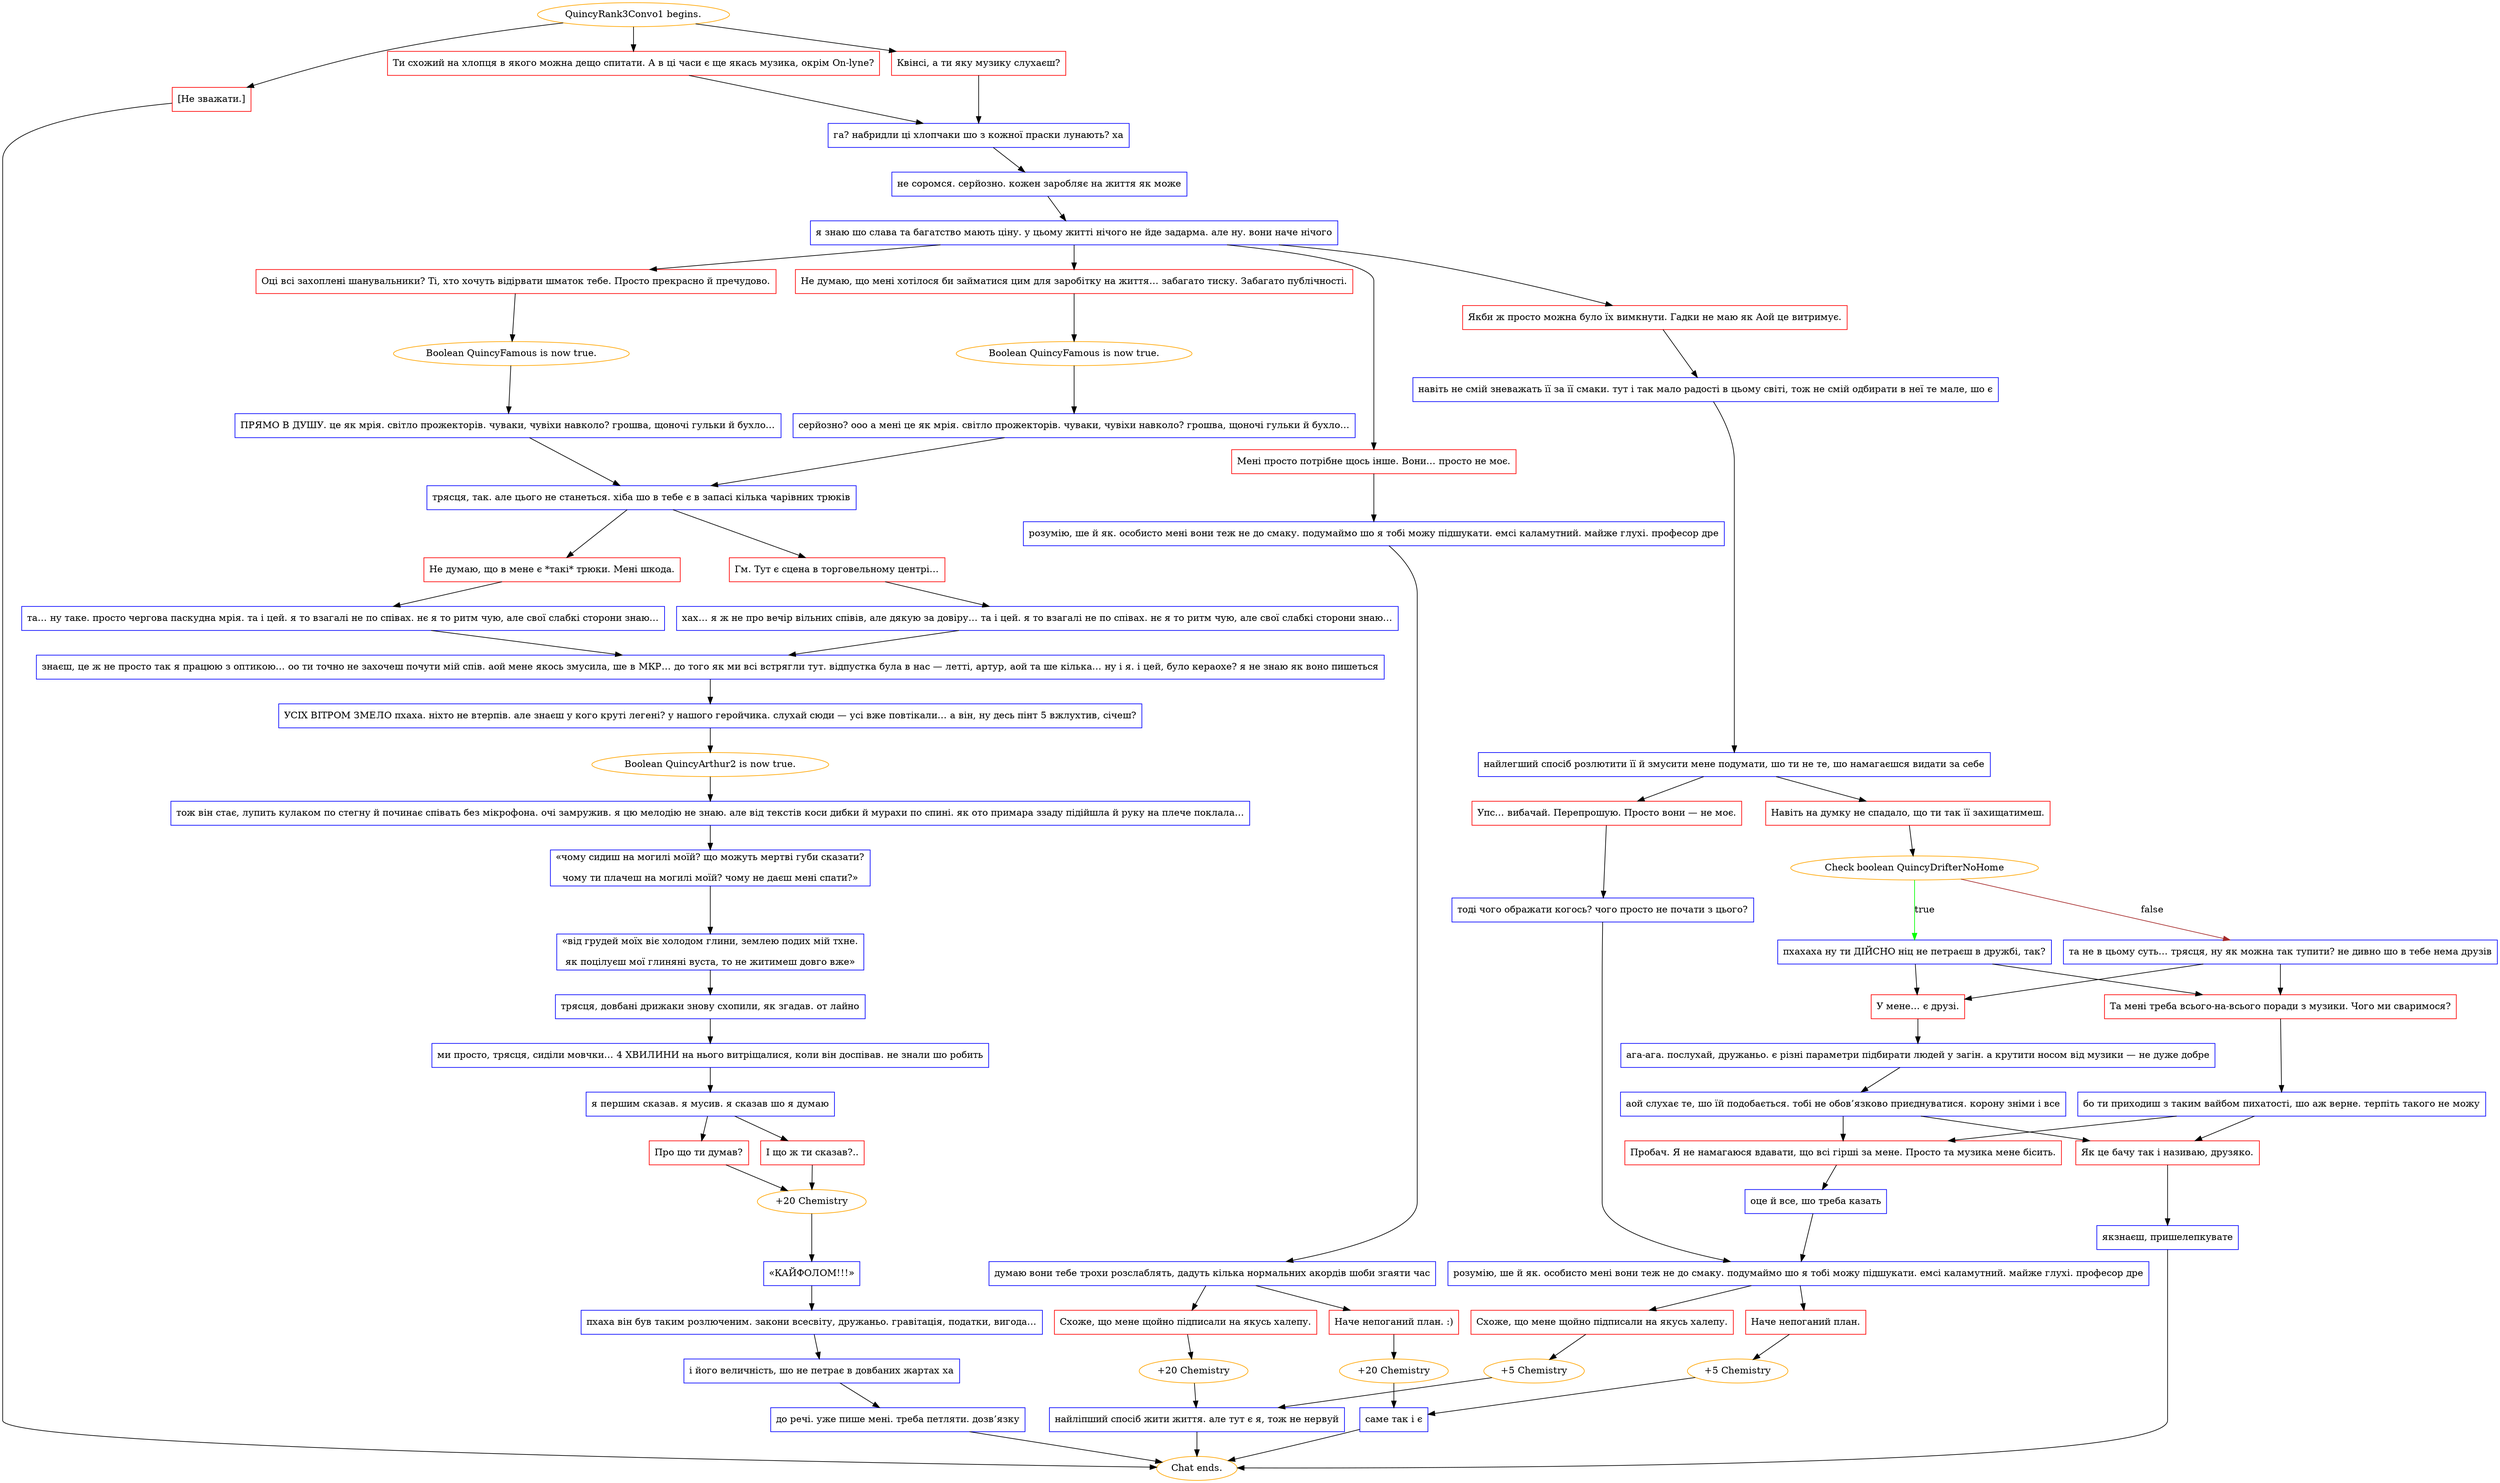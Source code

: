 digraph {
	"QuincyRank3Convo1 begins." [color=orange];
		"QuincyRank3Convo1 begins." -> j211120457;
		"QuincyRank3Convo1 begins." -> j3390546584;
		"QuincyRank3Convo1 begins." -> j2787749540;
	j211120457 [label="Ти схожий на хлопця в якого можна дещо спитати. А в ці часи є ще якась музика, окрім On-lyne?",shape=box,color=red];
		j211120457 -> j3017885944;
	j3390546584 [label="Квінсі, а ти яку музику слухаєш?",shape=box,color=red];
		j3390546584 -> j3017885944;
	j2787749540 [label="[Не зважати.]",shape=box,color=red];
		j2787749540 -> "Chat ends.";
	j3017885944 [label="га? набридли ці хлопчаки шо з кожної праски лунають? ха",shape=box,color=blue];
		j3017885944 -> j4167386305;
	"Chat ends." [color=orange];
	j4167386305 [label="не соромся. серйозно. кожен заробляє на життя як може",shape=box,color=blue];
		j4167386305 -> j3260796416;
	j3260796416 [label="я знаю шо слава та багатство мають ціну. у цьому житті нічого не йде задарма. але ну. вони наче нічого",shape=box,color=blue];
		j3260796416 -> j2589133565;
		j3260796416 -> j2479551693;
		j3260796416 -> j3742667167;
		j3260796416 -> j2175506606;
	j2589133565 [label="Мені просто потрібне щось інше. Вони… просто не моє.",shape=box,color=red];
		j2589133565 -> j2987741852;
	j2479551693 [label="Не думаю, що мені хотілося би займатися цим для заробітку на життя… забагато тиску. Забагато публічності.",shape=box,color=red];
		j2479551693 -> j2101407014;
	j3742667167 [label="Оці всі захоплені шанувальники? Ті, хто хочуть відірвати шматок тебе. Просто прекрасно й пречудово.",shape=box,color=red];
		j3742667167 -> j227387171;
	j2175506606 [label="Якби ж просто можна було їх вимкнути. Гадки не маю як Аой це витримує.",shape=box,color=red];
		j2175506606 -> j291977750;
	j2987741852 [label="розумію, ше й як. особисто мені вони теж не до смаку. подумаймо шо я тобі можу підшукати. емсі каламутний. майже глухі. професор дре",shape=box,color=blue];
		j2987741852 -> j425045903;
	j2101407014 [label="Boolean QuincyFamous is now true.",color=orange];
		j2101407014 -> j4196669629;
	j227387171 [label="Boolean QuincyFamous is now true.",color=orange];
		j227387171 -> j489286120;
	j291977750 [label="навіть не смій зневажать її за її смаки. тут і так мало радості в цьому світі, тож не смій одбирати в неї те мале, шо є",shape=box,color=blue];
		j291977750 -> j2054621178;
	j425045903 [label="думаю вони тебе трохи розслаблять, дадуть кілька нормальних акордів шоби згаяти час",shape=box,color=blue];
		j425045903 -> j3661554872;
		j425045903 -> j1574173897;
	j4196669629 [label="серйозно? ооо а мені це як мрія. світло прожекторів. чуваки, чувіхи навколо? грошва, щоночі гульки й бухло…",shape=box,color=blue];
		j4196669629 -> j1975540030;
	j489286120 [label="ПРЯМО В ДУШУ. це як мрія. світло прожекторів. чуваки, чувіхи навколо? грошва, щоночі гульки й бухло…",shape=box,color=blue];
		j489286120 -> j1975540030;
	j2054621178 [label="найлегший спосіб розлютити її й змусити мене подумати, шо ти не те, шо намагаєшся видати за себе",shape=box,color=blue];
		j2054621178 -> j3334020405;
		j2054621178 -> j3419144418;
	j3661554872 [label="Наче непоганий план. :)",shape=box,color=red];
		j3661554872 -> j2160200963;
	j1574173897 [label="Схоже, що мене щойно підписали на якусь халепу.",shape=box,color=red];
		j1574173897 -> j1598292498;
	j1975540030 [label="трясця, так. але цього не станеться. хіба шо в тебе є в запасі кілька чарівних трюків",shape=box,color=blue];
		j1975540030 -> j3466164243;
		j1975540030 -> j3239493768;
	j3334020405 [label="Упс… вибачай. Перепрошую. Просто вони — не моє.",shape=box,color=red];
		j3334020405 -> j3662619182;
	j3419144418 [label="Навіть на думку не спадало, що ти так її захищатимеш.",shape=box,color=red];
		j3419144418 -> j3113415140;
	j2160200963 [label="+20 Chemistry",color=orange];
		j2160200963 -> j2508085748;
	j1598292498 [label="+20 Chemistry",color=orange];
		j1598292498 -> j1521139756;
	j3466164243 [label="Гм. Тут є сцена в торговельному центрі…",shape=box,color=red];
		j3466164243 -> j354274323;
	j3239493768 [label="Не думаю, що в мене є *такі* трюки. Мені шкода.",shape=box,color=red];
		j3239493768 -> j3171191486;
	j3662619182 [label="тоді чого ображати когось? чого просто не почати з цього?",shape=box,color=blue];
		j3662619182 -> j3650848571;
	j3113415140 [label="Check boolean QuincyDrifterNoHome",color=orange];
		j3113415140 -> j3831131783 [label=true,color=green];
		j3113415140 -> j1918001410 [label=false,color=brown];
	j2508085748 [label="саме так і є",shape=box,color=blue];
		j2508085748 -> "Chat ends.";
	j1521139756 [label="найліпший спосіб жити життя. але тут є я, тож не нервуй",shape=box,color=blue];
		j1521139756 -> "Chat ends.";
	j354274323 [label="хах… я ж не про вечір вільних співів, але дякую за довіру… та і цей. я то взагалі не по співах. нє я то ритм чую, але свої слабкі сторони знаю…",shape=box,color=blue];
		j354274323 -> j3448392591;
	j3171191486 [label="та… ну таке. просто чергова паскудна мрія. та і цей. я то взагалі не по співах. нє я то ритм чую, але свої слабкі сторони знаю…",shape=box,color=blue];
		j3171191486 -> j3448392591;
	j3650848571 [label="розумію, ше й як. особисто мені вони теж не до смаку. подумаймо шо я тобі можу підшукати. емсі каламутний. майже глухі. професор дре",shape=box,color=blue];
		j3650848571 -> j360042412;
		j3650848571 -> j1929234450;
	j3831131783 [label="пхахаха ну ти ДІЙСНО ніц не петраєш в дружбі, так?",shape=box,color=blue];
		j3831131783 -> j984472650;
		j3831131783 -> j3551601656;
	j1918001410 [label="та не в цьому суть… трясця, ну як можна так тупити? не дивно шо в тебе нема друзів",shape=box,color=blue];
		j1918001410 -> j984472650;
		j1918001410 -> j3551601656;
	j3448392591 [label="знаєш, це ж не просто так я працюю з оптикою… оо ти точно не захочеш почути мій спів. аой мене якось змусила, ше в МКР… до того як ми всі встрягли тут. відпустка була в нас — летті, артур, аой та ше кілька… ну і я. і цей, було кераохе? я не знаю як воно пишеться",shape=box,color=blue];
		j3448392591 -> j2520232817;
	j360042412 [label="Наче непоганий план.",shape=box,color=red];
		j360042412 -> j2960789865;
	j1929234450 [label="Схоже, що мене щойно підписали на якусь халепу.",shape=box,color=red];
		j1929234450 -> j301217559;
	j984472650 [label="У мене… є друзі.",shape=box,color=red];
		j984472650 -> j249224535;
	j3551601656 [label="Та мені треба всього-на-всього поради з музики. Чого ми сваримося?",shape=box,color=red];
		j3551601656 -> j1810651650;
	j2520232817 [label="УСІХ ВІТРОМ ЗМЕЛО пхаха. ніхто не втерпів. але знаєш у кого круті легені? у нашого геройчика. слухай сюди — усі вже повтікали… а він, ну десь пінт 5 вжлухтив, січеш?",shape=box,color=blue];
		j2520232817 -> j2473814726;
	j2960789865 [label="+5 Chemistry",color=orange];
		j2960789865 -> j2508085748;
	j301217559 [label="+5 Chemistry",color=orange];
		j301217559 -> j1521139756;
	j249224535 [label="ага-ага. послухай, дружаньо. є різні параметри підбирати людей у загін. а крутити носом від музики — не дуже добре",shape=box,color=blue];
		j249224535 -> j1570148066;
	j1810651650 [label="бо ти приходиш з таким вайбом пихатості, шо аж верне. терпіть такого не можу",shape=box,color=blue];
		j1810651650 -> j3959970626;
		j1810651650 -> j4092467957;
	j2473814726 [label="Boolean QuincyArthur2 is now true.",color=orange];
		j2473814726 -> j2281495087;
	j1570148066 [label="аой слухає те, шо їй подобається. тобі не обов’язково приєднуватися. корону зніми і все",shape=box,color=blue];
		j1570148066 -> j3959970626;
		j1570148066 -> j4092467957;
	j3959970626 [label="Пробач. Я не намагаюся вдавати, що всі гірші за мене. Просто та музика мене бісить.",shape=box,color=red];
		j3959970626 -> j2239332423;
	j4092467957 [label="Як це бачу так і називаю, друзяко.",shape=box,color=red];
		j4092467957 -> j2898980973;
	j2281495087 [label="тож він стає, лупить кулаком по стегну й починає співать без мікрофона. очі замружив. я цю мелодію не знаю. але від текстів коси дибки й мурахи по спині. як ото примара ззаду підійшла й руку на плече поклала…",shape=box,color=blue];
		j2281495087 -> j2155159134;
	j2239332423 [label="оце й все, шо треба казать",shape=box,color=blue];
		j2239332423 -> j3650848571;
	j2898980973 [label="якзнаєш, пришелепкувате",shape=box,color=blue];
		j2898980973 -> "Chat ends.";
	j2155159134 [label="«чому сидиш на могилі моїй? що можуть мертві губи сказати?
чому ти плачеш на могилі моїй? чому не даєш мені спати?»",shape=box,color=blue];
		j2155159134 -> j3550844833;
	j3550844833 [label="«від грудей моїх віє холодом глини, землею подих мій тхне.
як поцілуєш мої глиняні вуста, то не житимеш довго вже»",shape=box,color=blue];
		j3550844833 -> j1176544826;
	j1176544826 [label="трясця, довбані дрижаки знову схопили, як згадав. от лайно",shape=box,color=blue];
		j1176544826 -> j2286885929;
	j2286885929 [label="ми просто, трясця, сиділи мовчки… 4 ХВИЛИНИ на нього витріщалися, коли він доспівав. не знали шо робить",shape=box,color=blue];
		j2286885929 -> j2354952939;
	j2354952939 [label="я першим сказав. я мусив. я сказав шо я думаю",shape=box,color=blue];
		j2354952939 -> j994311263;
		j2354952939 -> j2996242346;
	j994311263 [label="І що ж ти сказав?..",shape=box,color=red];
		j994311263 -> j883561680;
	j2996242346 [label="Про що ти думав?",shape=box,color=red];
		j2996242346 -> j883561680;
	j883561680 [label="+20 Chemistry",color=orange];
		j883561680 -> j2507686534;
	j2507686534 [label="«КАЙФОЛОМ!!!»",shape=box,color=blue];
		j2507686534 -> j546726129;
	j546726129 [label="пхаха він був таким розлюченим. закони всесвіту, дружаньо. гравітація, податки, вигода…",shape=box,color=blue];
		j546726129 -> j1449348157;
	j1449348157 [label="і його величність, шо не петрає в довбаних жартах ха",shape=box,color=blue];
		j1449348157 -> j264923295;
	j264923295 [label="до речі. уже пише мені. треба петляти. дозв’язку",shape=box,color=blue];
		j264923295 -> "Chat ends.";
}